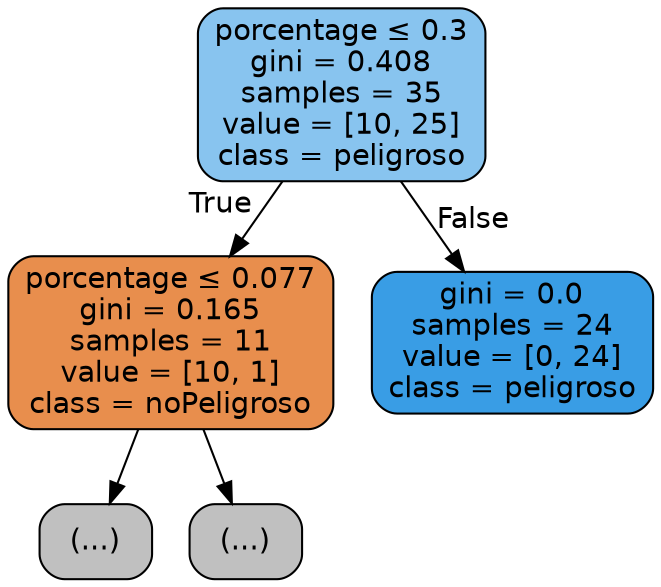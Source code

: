 digraph Tree {
node [shape=box, style="filled, rounded", color="black", fontname="helvetica"] ;
edge [fontname="helvetica"] ;
0 [label=<porcentage &le; 0.3<br/>gini = 0.408<br/>samples = 35<br/>value = [10, 25]<br/>class = peligroso>, fillcolor="#88c4ef"] ;
1 [label=<porcentage &le; 0.077<br/>gini = 0.165<br/>samples = 11<br/>value = [10, 1]<br/>class = noPeligroso>, fillcolor="#e88e4d"] ;
0 -> 1 [labeldistance=2.5, labelangle=45, headlabel="True"] ;
2 [label="(...)", fillcolor="#C0C0C0"] ;
1 -> 2 ;
3 [label="(...)", fillcolor="#C0C0C0"] ;
1 -> 3 ;
4 [label=<gini = 0.0<br/>samples = 24<br/>value = [0, 24]<br/>class = peligroso>, fillcolor="#399de5"] ;
0 -> 4 [labeldistance=2.5, labelangle=-45, headlabel="False"] ;
}

